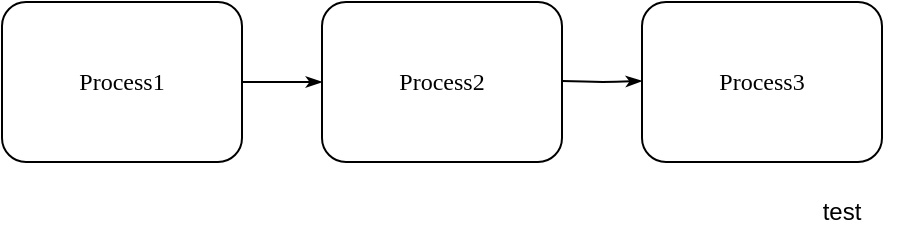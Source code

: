 <mxfile version="26.0.6">
  <diagram name="Page-1" id="8ce9d11a-91a2-4d17-14d8-a56ed91bf033">
    <mxGraphModel dx="1029" dy="609" grid="1" gridSize="10" guides="1" tooltips="1" connect="1" arrows="1" fold="1" page="1" pageScale="1" pageWidth="1100" pageHeight="850" background="none" math="0" shadow="0">
      <root>
        <mxCell id="0" />
        <mxCell id="1" parent="0" />
        <mxCell id="17ea667e15c223fc-39" style="edgeStyle=orthogonalEdgeStyle;rounded=1;html=1;labelBackgroundColor=none;startArrow=none;startFill=0;startSize=5;endArrow=classicThin;endFill=1;endSize=5;jettySize=auto;orthogonalLoop=1;strokeWidth=1;fontFamily=Verdana;fontSize=8;exitX=1;exitY=0.5;exitDx=0;exitDy=0;" parent="1" source="17ea667e15c223fc-7" target="mdkswg4nUfZF6YRSqMzf-1" edge="1">
          <mxGeometry relative="1" as="geometry">
            <mxPoint x="130" y="310" as="sourcePoint" />
          </mxGeometry>
        </mxCell>
        <mxCell id="17ea667e15c223fc-7" value="Process1" style="rounded=1;whiteSpace=wrap;html=1;shadow=0;labelBackgroundColor=none;strokeWidth=1;fontFamily=Verdana;fontSize=12;align=center;" parent="1" vertex="1">
          <mxGeometry x="110" y="30" width="120" height="80" as="geometry" />
        </mxCell>
        <mxCell id="mdkswg4nUfZF6YRSqMzf-1" value="Process2" style="rounded=1;whiteSpace=wrap;html=1;shadow=0;labelBackgroundColor=none;strokeWidth=1;fontFamily=Verdana;fontSize=12;align=center;" parent="1" vertex="1">
          <mxGeometry x="270" y="30" width="120" height="80" as="geometry" />
        </mxCell>
        <mxCell id="mdkswg4nUfZF6YRSqMzf-2" value="Process3" style="rounded=1;whiteSpace=wrap;html=1;shadow=0;labelBackgroundColor=none;strokeWidth=1;fontFamily=Verdana;fontSize=12;align=center;" parent="1" vertex="1">
          <mxGeometry x="430" y="30" width="120" height="80" as="geometry" />
        </mxCell>
        <mxCell id="mdkswg4nUfZF6YRSqMzf-3" style="edgeStyle=orthogonalEdgeStyle;rounded=1;html=1;labelBackgroundColor=none;startArrow=none;startFill=0;startSize=5;endArrow=classicThin;endFill=1;endSize=5;jettySize=auto;orthogonalLoop=1;strokeWidth=1;fontFamily=Verdana;fontSize=8;exitX=1;exitY=0.5;exitDx=0;exitDy=0;" parent="1" edge="1">
          <mxGeometry relative="1" as="geometry">
            <mxPoint x="390" y="69.5" as="sourcePoint" />
            <mxPoint x="430" y="69.5" as="targetPoint" />
          </mxGeometry>
        </mxCell>
        <mxCell id="u_3bIdGw4fX7vGCatnV6-1" value="test" style="text;html=1;align=center;verticalAlign=middle;whiteSpace=wrap;rounded=0;" vertex="1" parent="1">
          <mxGeometry x="500" y="120" width="60" height="30" as="geometry" />
        </mxCell>
      </root>
    </mxGraphModel>
  </diagram>
</mxfile>

